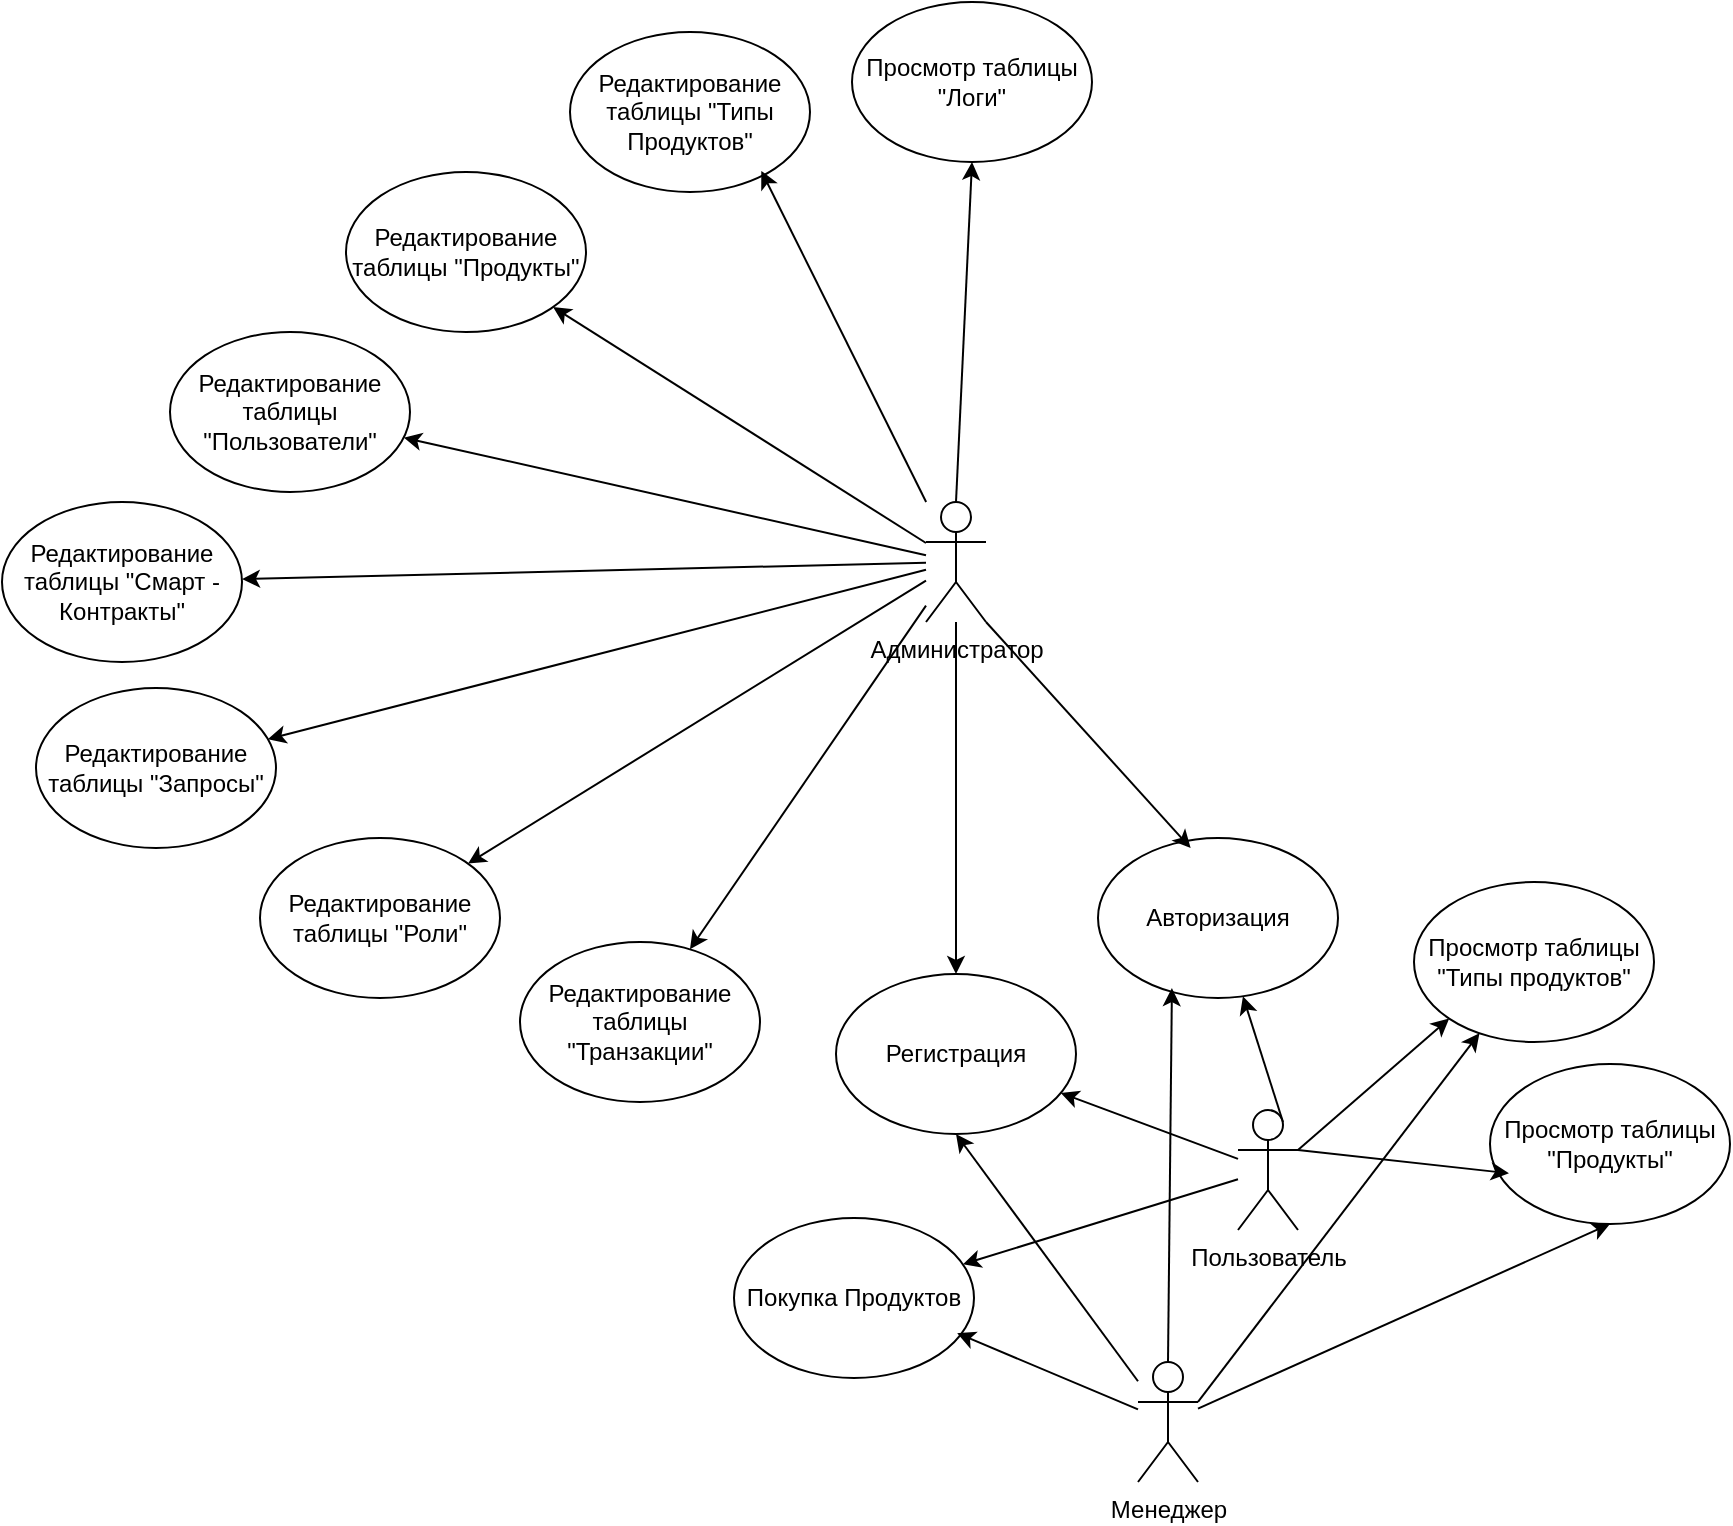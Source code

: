 <mxfile version="24.7.16">
  <diagram name="Page-1" id="tMKwrCwcSogvI-PuknFF">
    <mxGraphModel dx="2439" dy="919" grid="0" gridSize="10" guides="1" tooltips="1" connect="1" arrows="1" fold="1" page="1" pageScale="1" pageWidth="850" pageHeight="1100" math="0" shadow="0">
      <root>
        <mxCell id="0" />
        <mxCell id="1" parent="0" />
        <mxCell id="79ZGslJwYbv9jUB8XzzD-27" value="Редактирование таблицы &quot;Продукты&quot;" style="ellipse;whiteSpace=wrap;html=1;" vertex="1" parent="1">
          <mxGeometry x="-237" y="298" width="120" height="80" as="geometry" />
        </mxCell>
        <mxCell id="79ZGslJwYbv9jUB8XzzD-29" value="Редактирование таблицы &quot;Типы Продуктов&quot;" style="ellipse;whiteSpace=wrap;html=1;" vertex="1" parent="1">
          <mxGeometry x="-125" y="228" width="120" height="80" as="geometry" />
        </mxCell>
        <mxCell id="79ZGslJwYbv9jUB8XzzD-30" value="Редактирование таблицы &quot;Транзакции&quot;" style="ellipse;whiteSpace=wrap;html=1;" vertex="1" parent="1">
          <mxGeometry x="-150" y="683" width="120" height="80" as="geometry" />
        </mxCell>
        <mxCell id="79ZGslJwYbv9jUB8XzzD-31" value="Редактирование таблицы &quot;Запросы&quot;" style="ellipse;whiteSpace=wrap;html=1;" vertex="1" parent="1">
          <mxGeometry x="-392" y="556" width="120" height="80" as="geometry" />
        </mxCell>
        <mxCell id="79ZGslJwYbv9jUB8XzzD-32" value="Редактирование таблицы &quot;Смарт - Контракты&quot;" style="ellipse;whiteSpace=wrap;html=1;" vertex="1" parent="1">
          <mxGeometry x="-409" y="463" width="120" height="80" as="geometry" />
        </mxCell>
        <mxCell id="79ZGslJwYbv9jUB8XzzD-33" value="Редактирование таблицы &quot;Роли&quot;" style="ellipse;whiteSpace=wrap;html=1;" vertex="1" parent="1">
          <mxGeometry x="-280" y="631" width="120" height="80" as="geometry" />
        </mxCell>
        <mxCell id="79ZGslJwYbv9jUB8XzzD-34" value="Редактирование таблицы &quot;Пользователи&quot;" style="ellipse;whiteSpace=wrap;html=1;" vertex="1" parent="1">
          <mxGeometry x="-325" y="378" width="120" height="80" as="geometry" />
        </mxCell>
        <mxCell id="79ZGslJwYbv9jUB8XzzD-35" value="Администратор" style="shape=umlActor;verticalLabelPosition=bottom;verticalAlign=top;html=1;outlineConnect=0;" vertex="1" parent="1">
          <mxGeometry x="53" y="463" width="30" height="60" as="geometry" />
        </mxCell>
        <mxCell id="79ZGslJwYbv9jUB8XzzD-37" value="" style="endArrow=classic;html=1;rounded=0;entryX=0.797;entryY=0.868;entryDx=0;entryDy=0;entryPerimeter=0;" edge="1" parent="1" source="79ZGslJwYbv9jUB8XzzD-35" target="79ZGslJwYbv9jUB8XzzD-29">
          <mxGeometry width="50" height="50" relative="1" as="geometry">
            <mxPoint x="-27" y="499" as="sourcePoint" />
            <mxPoint x="23" y="449" as="targetPoint" />
          </mxGeometry>
        </mxCell>
        <mxCell id="79ZGslJwYbv9jUB8XzzD-38" value="" style="endArrow=classic;html=1;rounded=0;" edge="1" parent="1" source="79ZGslJwYbv9jUB8XzzD-35" target="79ZGslJwYbv9jUB8XzzD-27">
          <mxGeometry width="50" height="50" relative="1" as="geometry">
            <mxPoint x="-18" y="532" as="sourcePoint" />
            <mxPoint x="32" y="482" as="targetPoint" />
          </mxGeometry>
        </mxCell>
        <mxCell id="79ZGslJwYbv9jUB8XzzD-39" value="" style="endArrow=classic;html=1;rounded=0;" edge="1" parent="1" source="79ZGslJwYbv9jUB8XzzD-35" target="79ZGslJwYbv9jUB8XzzD-34">
          <mxGeometry width="50" height="50" relative="1" as="geometry">
            <mxPoint x="-65" y="526" as="sourcePoint" />
            <mxPoint x="-15" y="476" as="targetPoint" />
          </mxGeometry>
        </mxCell>
        <mxCell id="79ZGslJwYbv9jUB8XzzD-40" value="" style="endArrow=classic;html=1;rounded=0;" edge="1" parent="1" source="79ZGslJwYbv9jUB8XzzD-35" target="79ZGslJwYbv9jUB8XzzD-32">
          <mxGeometry width="50" height="50" relative="1" as="geometry">
            <mxPoint x="-139" y="586" as="sourcePoint" />
            <mxPoint x="-89" y="536" as="targetPoint" />
          </mxGeometry>
        </mxCell>
        <mxCell id="79ZGslJwYbv9jUB8XzzD-41" value="" style="endArrow=classic;html=1;rounded=0;" edge="1" parent="1" source="79ZGslJwYbv9jUB8XzzD-35" target="79ZGslJwYbv9jUB8XzzD-31">
          <mxGeometry width="50" height="50" relative="1" as="geometry">
            <mxPoint x="-166" y="583" as="sourcePoint" />
            <mxPoint x="-116" y="533" as="targetPoint" />
          </mxGeometry>
        </mxCell>
        <mxCell id="79ZGslJwYbv9jUB8XzzD-42" value="" style="endArrow=classic;html=1;rounded=0;" edge="1" parent="1" source="79ZGslJwYbv9jUB8XzzD-35" target="79ZGslJwYbv9jUB8XzzD-33">
          <mxGeometry width="50" height="50" relative="1" as="geometry">
            <mxPoint x="-73" y="622" as="sourcePoint" />
            <mxPoint x="-23" y="572" as="targetPoint" />
          </mxGeometry>
        </mxCell>
        <mxCell id="79ZGslJwYbv9jUB8XzzD-43" value="" style="endArrow=classic;html=1;rounded=0;" edge="1" parent="1" source="79ZGslJwYbv9jUB8XzzD-35" target="79ZGslJwYbv9jUB8XzzD-30">
          <mxGeometry width="50" height="50" relative="1" as="geometry">
            <mxPoint x="65" y="657" as="sourcePoint" />
            <mxPoint x="115" y="607" as="targetPoint" />
          </mxGeometry>
        </mxCell>
        <mxCell id="79ZGslJwYbv9jUB8XzzD-44" value="Регистрация" style="ellipse;whiteSpace=wrap;html=1;" vertex="1" parent="1">
          <mxGeometry x="8" y="699" width="120" height="80" as="geometry" />
        </mxCell>
        <mxCell id="79ZGslJwYbv9jUB8XzzD-45" value="Авторизация" style="ellipse;whiteSpace=wrap;html=1;" vertex="1" parent="1">
          <mxGeometry x="139" y="631" width="120" height="80" as="geometry" />
        </mxCell>
        <mxCell id="79ZGslJwYbv9jUB8XzzD-46" value="" style="endArrow=classic;html=1;rounded=0;" edge="1" parent="1" source="79ZGslJwYbv9jUB8XzzD-35" target="79ZGslJwYbv9jUB8XzzD-44">
          <mxGeometry width="50" height="50" relative="1" as="geometry">
            <mxPoint x="106" y="673" as="sourcePoint" />
            <mxPoint x="156" y="623" as="targetPoint" />
          </mxGeometry>
        </mxCell>
        <mxCell id="79ZGslJwYbv9jUB8XzzD-47" value="" style="endArrow=classic;html=1;rounded=0;exitX=1;exitY=1;exitDx=0;exitDy=0;exitPerimeter=0;entryX=0.386;entryY=0.063;entryDx=0;entryDy=0;entryPerimeter=0;" edge="1" parent="1" source="79ZGslJwYbv9jUB8XzzD-35" target="79ZGslJwYbv9jUB8XzzD-45">
          <mxGeometry width="50" height="50" relative="1" as="geometry">
            <mxPoint x="371" y="609" as="sourcePoint" />
            <mxPoint x="421" y="559" as="targetPoint" />
          </mxGeometry>
        </mxCell>
        <mxCell id="79ZGslJwYbv9jUB8XzzD-48" value="Пользователь" style="shape=umlActor;verticalLabelPosition=bottom;verticalAlign=top;html=1;outlineConnect=0;" vertex="1" parent="1">
          <mxGeometry x="209" y="767" width="30" height="60" as="geometry" />
        </mxCell>
        <mxCell id="79ZGslJwYbv9jUB8XzzD-49" value="" style="endArrow=classic;html=1;rounded=0;" edge="1" parent="1" source="79ZGslJwYbv9jUB8XzzD-48" target="79ZGslJwYbv9jUB8XzzD-44">
          <mxGeometry width="50" height="50" relative="1" as="geometry">
            <mxPoint x="115" y="791" as="sourcePoint" />
            <mxPoint x="165" y="741" as="targetPoint" />
          </mxGeometry>
        </mxCell>
        <mxCell id="79ZGslJwYbv9jUB8XzzD-50" value="" style="endArrow=classic;html=1;rounded=0;exitX=0.75;exitY=0.1;exitDx=0;exitDy=0;exitPerimeter=0;" edge="1" parent="1" source="79ZGslJwYbv9jUB8XzzD-48" target="79ZGslJwYbv9jUB8XzzD-45">
          <mxGeometry width="50" height="50" relative="1" as="geometry">
            <mxPoint x="287" y="762" as="sourcePoint" />
            <mxPoint x="337" y="712" as="targetPoint" />
          </mxGeometry>
        </mxCell>
        <mxCell id="79ZGslJwYbv9jUB8XzzD-55" value="Просмотр таблицы &quot;Продукты&quot;" style="ellipse;whiteSpace=wrap;html=1;" vertex="1" parent="1">
          <mxGeometry x="335" y="744" width="120" height="80" as="geometry" />
        </mxCell>
        <mxCell id="79ZGslJwYbv9jUB8XzzD-56" value="Просмотр таблицы &quot;Типы продуктов&quot;" style="ellipse;whiteSpace=wrap;html=1;" vertex="1" parent="1">
          <mxGeometry x="297" y="653" width="120" height="80" as="geometry" />
        </mxCell>
        <mxCell id="79ZGslJwYbv9jUB8XzzD-57" value="" style="endArrow=classic;html=1;rounded=0;exitX=1;exitY=0.333;exitDx=0;exitDy=0;exitPerimeter=0;entryX=0.079;entryY=0.683;entryDx=0;entryDy=0;entryPerimeter=0;" edge="1" parent="1" source="79ZGslJwYbv9jUB8XzzD-48" target="79ZGslJwYbv9jUB8XzzD-55">
          <mxGeometry width="50" height="50" relative="1" as="geometry">
            <mxPoint x="13" y="867" as="sourcePoint" />
            <mxPoint x="63" y="817" as="targetPoint" />
          </mxGeometry>
        </mxCell>
        <mxCell id="79ZGslJwYbv9jUB8XzzD-58" value="" style="endArrow=classic;html=1;rounded=0;exitX=1;exitY=0.333;exitDx=0;exitDy=0;exitPerimeter=0;entryX=0;entryY=1;entryDx=0;entryDy=0;" edge="1" parent="1" source="79ZGslJwYbv9jUB8XzzD-48" target="79ZGslJwYbv9jUB8XzzD-56">
          <mxGeometry width="50" height="50" relative="1" as="geometry">
            <mxPoint x="243" y="921" as="sourcePoint" />
            <mxPoint x="293" y="871" as="targetPoint" />
          </mxGeometry>
        </mxCell>
        <mxCell id="79ZGslJwYbv9jUB8XzzD-60" value="Менеджер" style="shape=umlActor;verticalLabelPosition=bottom;verticalAlign=top;html=1;outlineConnect=0;" vertex="1" parent="1">
          <mxGeometry x="159" y="893" width="30" height="60" as="geometry" />
        </mxCell>
        <mxCell id="79ZGslJwYbv9jUB8XzzD-61" value="" style="endArrow=classic;html=1;rounded=0;entryX=0.5;entryY=1;entryDx=0;entryDy=0;" edge="1" parent="1" source="79ZGslJwYbv9jUB8XzzD-60" target="79ZGslJwYbv9jUB8XzzD-44">
          <mxGeometry width="50" height="50" relative="1" as="geometry">
            <mxPoint x="-51" y="915" as="sourcePoint" />
            <mxPoint x="-1" y="865" as="targetPoint" />
          </mxGeometry>
        </mxCell>
        <mxCell id="79ZGslJwYbv9jUB8XzzD-62" value="" style="endArrow=classic;html=1;rounded=0;entryX=0.5;entryY=1;entryDx=0;entryDy=0;" edge="1" parent="1" source="79ZGslJwYbv9jUB8XzzD-60" target="79ZGslJwYbv9jUB8XzzD-55">
          <mxGeometry width="50" height="50" relative="1" as="geometry">
            <mxPoint x="368" y="930" as="sourcePoint" />
            <mxPoint x="418" y="880" as="targetPoint" />
          </mxGeometry>
        </mxCell>
        <mxCell id="79ZGslJwYbv9jUB8XzzD-63" value="" style="endArrow=classic;html=1;rounded=0;exitX=1;exitY=0.333;exitDx=0;exitDy=0;exitPerimeter=0;" edge="1" parent="1" source="79ZGslJwYbv9jUB8XzzD-60" target="79ZGslJwYbv9jUB8XzzD-56">
          <mxGeometry width="50" height="50" relative="1" as="geometry">
            <mxPoint x="276" y="960" as="sourcePoint" />
            <mxPoint x="326" y="910" as="targetPoint" />
          </mxGeometry>
        </mxCell>
        <mxCell id="79ZGslJwYbv9jUB8XzzD-64" value="" style="endArrow=classic;html=1;rounded=0;exitX=0.5;exitY=0;exitDx=0;exitDy=0;exitPerimeter=0;entryX=0.308;entryY=0.938;entryDx=0;entryDy=0;entryPerimeter=0;" edge="1" parent="1" source="79ZGslJwYbv9jUB8XzzD-60" target="79ZGslJwYbv9jUB8XzzD-45">
          <mxGeometry width="50" height="50" relative="1" as="geometry">
            <mxPoint x="-36" y="895" as="sourcePoint" />
            <mxPoint x="14" y="845" as="targetPoint" />
          </mxGeometry>
        </mxCell>
        <mxCell id="79ZGslJwYbv9jUB8XzzD-66" value="Покупка Продуктов" style="ellipse;whiteSpace=wrap;html=1;" vertex="1" parent="1">
          <mxGeometry x="-43" y="821" width="120" height="80" as="geometry" />
        </mxCell>
        <mxCell id="79ZGslJwYbv9jUB8XzzD-67" value="" style="endArrow=classic;html=1;rounded=0;entryX=0.93;entryY=0.72;entryDx=0;entryDy=0;entryPerimeter=0;" edge="1" parent="1" source="79ZGslJwYbv9jUB8XzzD-60" target="79ZGslJwYbv9jUB8XzzD-66">
          <mxGeometry width="50" height="50" relative="1" as="geometry">
            <mxPoint x="-220" y="823" as="sourcePoint" />
            <mxPoint x="-170" y="773" as="targetPoint" />
          </mxGeometry>
        </mxCell>
        <mxCell id="79ZGslJwYbv9jUB8XzzD-68" value="" style="endArrow=classic;html=1;rounded=0;" edge="1" parent="1" source="79ZGslJwYbv9jUB8XzzD-48" target="79ZGslJwYbv9jUB8XzzD-66">
          <mxGeometry width="50" height="50" relative="1" as="geometry">
            <mxPoint x="-162" y="844" as="sourcePoint" />
            <mxPoint x="-112" y="794" as="targetPoint" />
          </mxGeometry>
        </mxCell>
        <mxCell id="79ZGslJwYbv9jUB8XzzD-69" value="Просмотр таблицы &quot;Логи&quot;" style="ellipse;whiteSpace=wrap;html=1;" vertex="1" parent="1">
          <mxGeometry x="16" y="213" width="120" height="80" as="geometry" />
        </mxCell>
        <mxCell id="79ZGslJwYbv9jUB8XzzD-70" value="" style="endArrow=classic;html=1;rounded=0;exitX=0.5;exitY=0;exitDx=0;exitDy=0;exitPerimeter=0;entryX=0.5;entryY=1;entryDx=0;entryDy=0;" edge="1" parent="1" source="79ZGslJwYbv9jUB8XzzD-35" target="79ZGslJwYbv9jUB8XzzD-69">
          <mxGeometry width="50" height="50" relative="1" as="geometry">
            <mxPoint x="177" y="436" as="sourcePoint" />
            <mxPoint x="227" y="386" as="targetPoint" />
          </mxGeometry>
        </mxCell>
      </root>
    </mxGraphModel>
  </diagram>
</mxfile>
